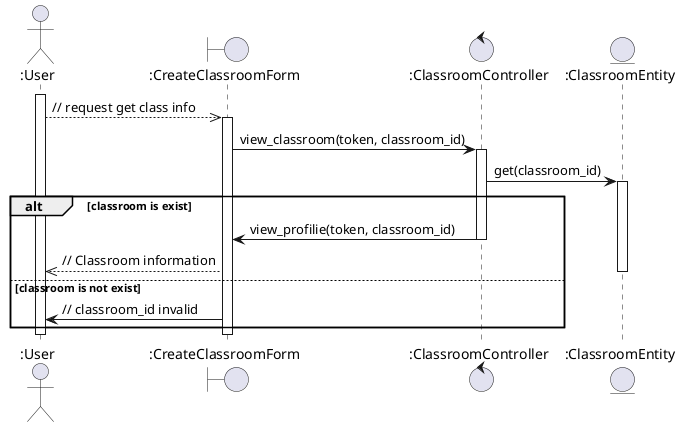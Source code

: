 @startuml viewClass

actor ":User"
boundary ":CreateClassroomForm"
control ":ClassroomController"
entity ":ClassroomEntity"

activate ":User"
":User" -->> ":CreateClassroomForm": // request get class info
activate ":CreateClassroomForm"
":CreateClassroomForm" -> ":ClassroomController": view_classroom(token, classroom_id)
activate ":ClassroomController"
":ClassroomController" -> ":ClassroomEntity": get(classroom_id)
activate ":ClassroomEntity"
alt classroom is exist
    ":ClassroomController" -> ":CreateClassroomForm": view_profilie(token, classroom_id)
    deactivate ":ClassroomController"
    ":CreateClassroomForm" -->> ":User": // Classroom information
else classroom is not exist
    deactivate ":ClassroomEntity"
    ":CreateClassroomForm" -> ":User": // classroom_id invalid
end

deactivate ":CreateClassroomForm"
deactivate ":User"

@enduml